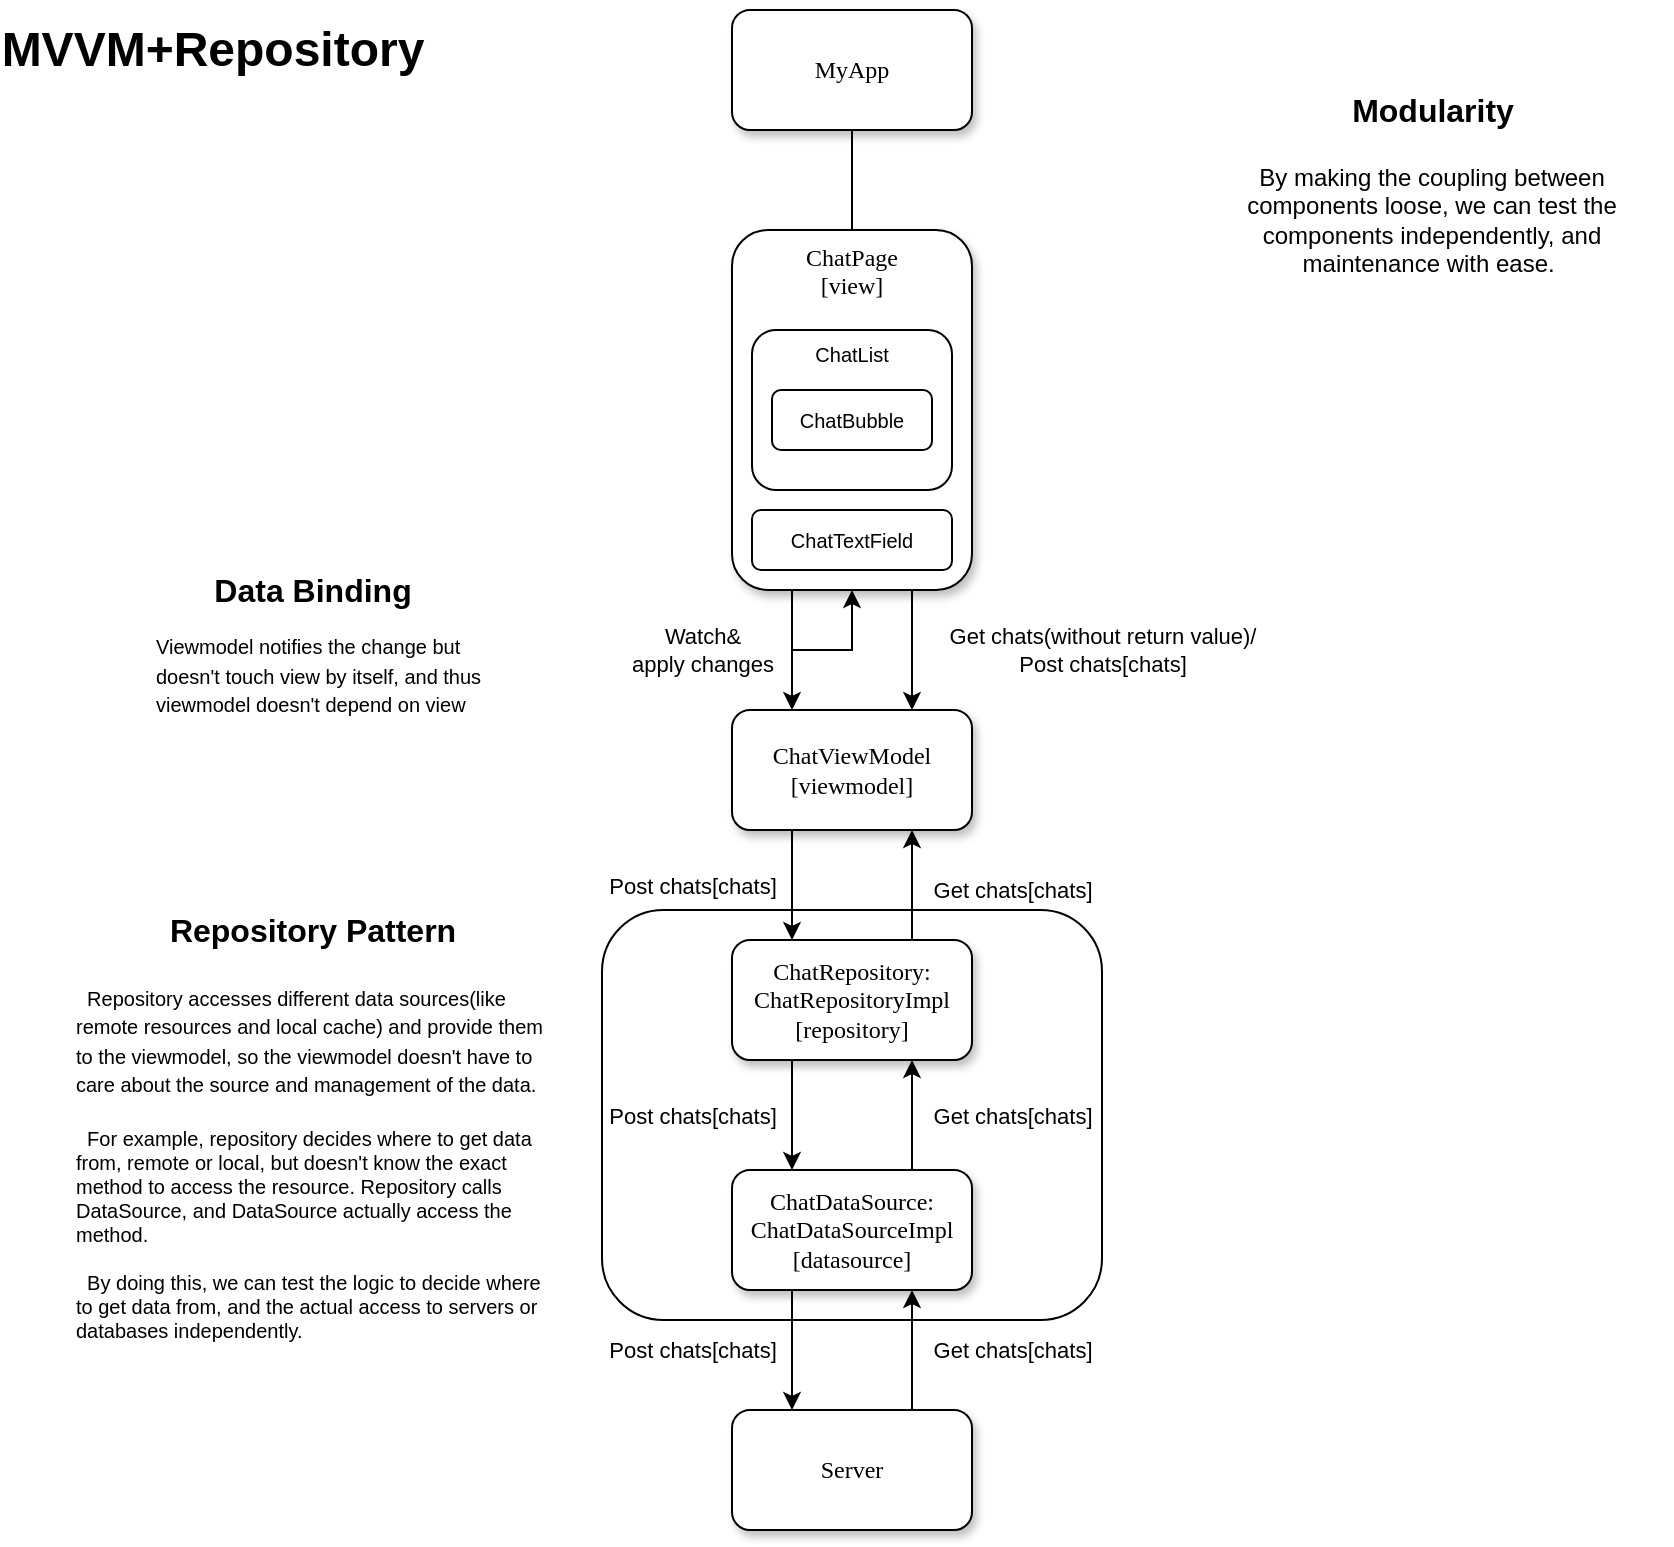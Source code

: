 <mxfile>
    <diagram name="Page-1" id="10a91c8b-09ff-31b1-d368-03940ed4cc9e">
        <mxGraphModel dx="2352" dy="932" grid="1" gridSize="10" guides="1" tooltips="1" connect="1" arrows="1" fold="1" page="1" pageScale="1" pageWidth="1100" pageHeight="850" background="none" math="0" shadow="0">
            <root>
                <mxCell id="0"/>
                <mxCell id="1" parent="0"/>
                <mxCell id="xEOuOQlPAfz4LEN3EPyu-54" value="" style="rounded=1;whiteSpace=wrap;html=1;fontSize=16;" parent="1" vertex="1">
                    <mxGeometry x="435" y="490" width="250" height="205" as="geometry"/>
                </mxCell>
                <mxCell id="62893188c0fa7362-1" value="MyApp" style="whiteSpace=wrap;html=1;rounded=1;shadow=1;labelBackgroundColor=none;strokeWidth=1;fontFamily=Verdana;fontSize=12;align=center;" parent="1" vertex="1">
                    <mxGeometry x="500" y="40" width="120" height="60" as="geometry"/>
                </mxCell>
                <mxCell id="xEOuOQlPAfz4LEN3EPyu-15" style="edgeStyle=orthogonalEdgeStyle;rounded=0;comic=0;orthogonalLoop=1;jettySize=auto;html=1;labelBorderColor=none;entryX=0.5;entryY=1;entryDx=0;entryDy=0;" parent="1" target="62893188c0fa7362-2" edge="1">
                    <mxGeometry relative="1" as="geometry">
                        <mxPoint x="610" y="360" as="targetPoint"/>
                        <mxPoint x="530" y="360" as="sourcePoint"/>
                        <Array as="points">
                            <mxPoint x="560" y="360"/>
                        </Array>
                    </mxGeometry>
                </mxCell>
                <mxCell id="62893188c0fa7362-2" value="&lt;span&gt;ChatPage&lt;br&gt;[view]&lt;br&gt;&lt;/span&gt;" style="whiteSpace=wrap;html=1;rounded=1;shadow=1;labelBackgroundColor=none;strokeWidth=1;fontFamily=Verdana;fontSize=12;align=center;verticalAlign=top;" parent="1" vertex="1">
                    <mxGeometry x="500" y="150" width="120" height="180" as="geometry"/>
                </mxCell>
                <mxCell id="62893188c0fa7362-5" value="" style="rounded=0;html=1;labelBackgroundColor=none;startArrow=none;startFill=0;startSize=5;endArrow=none;endFill=0;endSize=5;jettySize=auto;orthogonalLoop=1;strokeWidth=1;fontFamily=Verdana;fontSize=12" parent="1" source="62893188c0fa7362-1" target="62893188c0fa7362-2" edge="1">
                    <mxGeometry x="-0.359" y="-11" relative="1" as="geometry">
                        <mxPoint as="offset"/>
                    </mxGeometry>
                </mxCell>
                <mxCell id="62893188c0fa7362-8" value="&lt;span&gt;ChatViewModel&lt;br&gt;[viewmodel]&lt;/span&gt;" style="whiteSpace=wrap;html=1;rounded=1;shadow=1;labelBackgroundColor=none;strokeWidth=1;fontFamily=Verdana;fontSize=12;align=center;" parent="1" vertex="1">
                    <mxGeometry x="500" y="390" width="120" height="60" as="geometry"/>
                </mxCell>
                <mxCell id="xEOuOQlPAfz4LEN3EPyu-12" value="" style="endArrow=classic;html=1;rounded=0;labelBorderColor=none;comic=0;exitX=0.25;exitY=1;exitDx=0;exitDy=0;" parent="1" source="62893188c0fa7362-2" edge="1">
                    <mxGeometry relative="1" as="geometry">
                        <mxPoint x="570" y="340" as="sourcePoint"/>
                        <mxPoint x="530" y="390" as="targetPoint"/>
                    </mxGeometry>
                </mxCell>
                <mxCell id="xEOuOQlPAfz4LEN3EPyu-13" value="Watch&amp;amp;&lt;br&gt;apply changes" style="edgeLabel;resizable=0;html=1;align=center;verticalAlign=middle;" parent="xEOuOQlPAfz4LEN3EPyu-12" connectable="0" vertex="1">
                    <mxGeometry relative="1" as="geometry">
                        <mxPoint x="-45" as="offset"/>
                    </mxGeometry>
                </mxCell>
                <mxCell id="xEOuOQlPAfz4LEN3EPyu-16" value="&lt;span&gt;ChatRepository: ChatRepositoryImpl&lt;br&gt;[repository]&lt;/span&gt;" style="whiteSpace=wrap;html=1;rounded=1;shadow=1;labelBackgroundColor=none;strokeWidth=1;fontFamily=Verdana;fontSize=12;align=center;" parent="1" vertex="1">
                    <mxGeometry x="500" y="505" width="120" height="60" as="geometry"/>
                </mxCell>
                <mxCell id="xEOuOQlPAfz4LEN3EPyu-24" value="" style="endArrow=classic;html=1;rounded=0;labelBorderColor=none;comic=0;exitX=0.75;exitY=0;exitDx=0;exitDy=0;entryX=0.75;entryY=1;entryDx=0;entryDy=0;" parent="1" source="xEOuOQlPAfz4LEN3EPyu-16" target="62893188c0fa7362-8" edge="1">
                    <mxGeometry relative="1" as="geometry">
                        <mxPoint x="580" y="490" as="sourcePoint"/>
                        <mxPoint x="680" y="490" as="targetPoint"/>
                    </mxGeometry>
                </mxCell>
                <mxCell id="xEOuOQlPAfz4LEN3EPyu-25" value="Get chats[chats]" style="edgeLabel;resizable=0;html=1;align=center;verticalAlign=middle;" parent="xEOuOQlPAfz4LEN3EPyu-24" connectable="0" vertex="1">
                    <mxGeometry relative="1" as="geometry">
                        <mxPoint x="50" y="2" as="offset"/>
                    </mxGeometry>
                </mxCell>
                <mxCell id="xEOuOQlPAfz4LEN3EPyu-26" value="" style="endArrow=classic;html=1;rounded=0;labelBorderColor=none;comic=0;exitX=0.25;exitY=1;exitDx=0;exitDy=0;entryX=0.25;entryY=0;entryDx=0;entryDy=0;" parent="1" source="62893188c0fa7362-8" target="xEOuOQlPAfz4LEN3EPyu-16" edge="1">
                    <mxGeometry relative="1" as="geometry">
                        <mxPoint x="530" y="470" as="sourcePoint"/>
                        <mxPoint x="630" y="470" as="targetPoint"/>
                    </mxGeometry>
                </mxCell>
                <mxCell id="xEOuOQlPAfz4LEN3EPyu-27" value="Post chats[chats]" style="edgeLabel;resizable=0;html=1;align=center;verticalAlign=middle;" parent="xEOuOQlPAfz4LEN3EPyu-26" connectable="0" vertex="1">
                    <mxGeometry relative="1" as="geometry">
                        <mxPoint x="-50" as="offset"/>
                    </mxGeometry>
                </mxCell>
                <mxCell id="xEOuOQlPAfz4LEN3EPyu-28" value="" style="endArrow=classic;html=1;rounded=0;labelBorderColor=none;comic=0;exitX=0.75;exitY=1;exitDx=0;exitDy=0;entryX=0.75;entryY=0;entryDx=0;entryDy=0;" parent="1" source="62893188c0fa7362-2" target="62893188c0fa7362-8" edge="1">
                    <mxGeometry relative="1" as="geometry">
                        <mxPoint x="600" y="350" as="sourcePoint"/>
                        <mxPoint x="700" y="350" as="targetPoint"/>
                        <Array as="points">
                            <mxPoint x="590" y="360"/>
                        </Array>
                    </mxGeometry>
                </mxCell>
                <mxCell id="xEOuOQlPAfz4LEN3EPyu-29" value="Get chats(without return value)/&lt;br&gt;Post chats[chats]" style="edgeLabel;resizable=0;html=1;align=center;verticalAlign=middle;" parent="xEOuOQlPAfz4LEN3EPyu-28" connectable="0" vertex="1">
                    <mxGeometry relative="1" as="geometry">
                        <mxPoint x="95" as="offset"/>
                    </mxGeometry>
                </mxCell>
                <mxCell id="xEOuOQlPAfz4LEN3EPyu-32" value="ChatDataSource:&lt;br&gt;ChatDataSourceImpl&lt;br&gt;[datasource]" style="whiteSpace=wrap;html=1;rounded=1;shadow=1;labelBackgroundColor=none;strokeWidth=1;fontFamily=Verdana;fontSize=12;align=center;" parent="1" vertex="1">
                    <mxGeometry x="500" y="620" width="120" height="60" as="geometry"/>
                </mxCell>
                <mxCell id="xEOuOQlPAfz4LEN3EPyu-34" value="" style="endArrow=classic;html=1;rounded=0;labelBorderColor=none;comic=0;exitX=0.25;exitY=1;exitDx=0;exitDy=0;entryX=0.25;entryY=0;entryDx=0;entryDy=0;" parent="1" source="xEOuOQlPAfz4LEN3EPyu-16" target="xEOuOQlPAfz4LEN3EPyu-32" edge="1">
                    <mxGeometry relative="1" as="geometry">
                        <mxPoint x="540" y="580" as="sourcePoint"/>
                        <mxPoint x="640" y="580" as="targetPoint"/>
                    </mxGeometry>
                </mxCell>
                <mxCell id="xEOuOQlPAfz4LEN3EPyu-35" value="Post chats[chats]" style="edgeLabel;resizable=0;html=1;align=center;verticalAlign=middle;" parent="xEOuOQlPAfz4LEN3EPyu-34" connectable="0" vertex="1">
                    <mxGeometry relative="1" as="geometry">
                        <mxPoint x="-50" as="offset"/>
                    </mxGeometry>
                </mxCell>
                <mxCell id="xEOuOQlPAfz4LEN3EPyu-39" value="" style="endArrow=classic;html=1;rounded=0;labelBorderColor=none;comic=0;exitX=0.75;exitY=0;exitDx=0;exitDy=0;entryX=0.75;entryY=1;entryDx=0;entryDy=0;" parent="1" source="xEOuOQlPAfz4LEN3EPyu-32" target="xEOuOQlPAfz4LEN3EPyu-16" edge="1">
                    <mxGeometry relative="1" as="geometry">
                        <mxPoint x="620" y="600" as="sourcePoint"/>
                        <mxPoint x="720" y="600" as="targetPoint"/>
                    </mxGeometry>
                </mxCell>
                <mxCell id="xEOuOQlPAfz4LEN3EPyu-40" value="Get chats[chats]" style="edgeLabel;resizable=0;html=1;align=center;verticalAlign=middle;" parent="xEOuOQlPAfz4LEN3EPyu-39" connectable="0" vertex="1">
                    <mxGeometry relative="1" as="geometry">
                        <mxPoint x="50" as="offset"/>
                    </mxGeometry>
                </mxCell>
                <mxCell id="xEOuOQlPAfz4LEN3EPyu-41" value="Server" style="whiteSpace=wrap;html=1;rounded=1;shadow=1;labelBackgroundColor=none;strokeWidth=1;fontFamily=Verdana;fontSize=12;align=center;" parent="1" vertex="1">
                    <mxGeometry x="500" y="740" width="120" height="60" as="geometry"/>
                </mxCell>
                <mxCell id="xEOuOQlPAfz4LEN3EPyu-42" value="" style="endArrow=classic;html=1;rounded=0;labelBorderColor=none;comic=0;exitX=0.25;exitY=1;exitDx=0;exitDy=0;entryX=0.25;entryY=0;entryDx=0;entryDy=0;" parent="1" source="xEOuOQlPAfz4LEN3EPyu-32" target="xEOuOQlPAfz4LEN3EPyu-41" edge="1">
                    <mxGeometry relative="1" as="geometry">
                        <mxPoint x="520" y="710" as="sourcePoint"/>
                        <mxPoint x="620" y="710" as="targetPoint"/>
                    </mxGeometry>
                </mxCell>
                <mxCell id="xEOuOQlPAfz4LEN3EPyu-43" value="Post chats[chats]" style="edgeLabel;resizable=0;html=1;align=center;verticalAlign=middle;" parent="xEOuOQlPAfz4LEN3EPyu-42" connectable="0" vertex="1">
                    <mxGeometry relative="1" as="geometry">
                        <mxPoint x="-50" as="offset"/>
                    </mxGeometry>
                </mxCell>
                <mxCell id="xEOuOQlPAfz4LEN3EPyu-44" value="" style="endArrow=classic;html=1;rounded=0;labelBorderColor=none;comic=0;exitX=0.75;exitY=0;exitDx=0;exitDy=0;entryX=0.75;entryY=1;entryDx=0;entryDy=0;" parent="1" source="xEOuOQlPAfz4LEN3EPyu-41" edge="1">
                    <mxGeometry relative="1" as="geometry">
                        <mxPoint x="590" y="735" as="sourcePoint"/>
                        <mxPoint x="590" y="680" as="targetPoint"/>
                    </mxGeometry>
                </mxCell>
                <mxCell id="xEOuOQlPAfz4LEN3EPyu-45" value="Get chats[chats]" style="edgeLabel;resizable=0;html=1;align=center;verticalAlign=middle;" parent="xEOuOQlPAfz4LEN3EPyu-44" connectable="0" vertex="1">
                    <mxGeometry relative="1" as="geometry">
                        <mxPoint x="50" as="offset"/>
                    </mxGeometry>
                </mxCell>
                <mxCell id="xEOuOQlPAfz4LEN3EPyu-49" value="&lt;font style=&quot;font-size: 10px&quot;&gt;&lt;br&gt;Viewmodel notifies the change but doesn't touch view by itself, and thus viewmodel doesn't depend on view&lt;/font&gt;" style="text;html=1;strokeColor=none;fillColor=none;align=left;verticalAlign=middle;whiteSpace=wrap;rounded=0;" parent="1" vertex="1">
                    <mxGeometry x="210" y="320" width="170" height="90" as="geometry"/>
                </mxCell>
                <mxCell id="xEOuOQlPAfz4LEN3EPyu-51" value="Data Binding" style="text;strokeColor=none;fillColor=none;html=1;fontSize=16;fontStyle=1;verticalAlign=middle;align=center;" parent="1" vertex="1">
                    <mxGeometry x="240" y="310" width="100" height="40" as="geometry"/>
                </mxCell>
                <mxCell id="xEOuOQlPAfz4LEN3EPyu-55" value="&lt;font style=&quot;font-size: 10px&quot;&gt;&amp;nbsp; Repository accesses different data sources(like remote resources and local cache) and provide them to the viewmodel, so the viewmodel doesn't have to care about the source and management of the data.&lt;br&gt;&lt;br&gt;&lt;div&gt;&lt;span&gt;&amp;nbsp; For example, repository decides where to get data from, remote or local, but doesn't know the exact method to access the resource. Repository calls DataSource, and DataSource actually access the method.&lt;/span&gt;&lt;/div&gt;&lt;div&gt;&lt;span&gt;&lt;br&gt;&lt;/span&gt;&lt;/div&gt;&lt;div&gt;&lt;span&gt;&amp;nbsp; By doing this, we can test the logic to decide where to get data from, and the actual access to servers or databases independently.&lt;/span&gt;&lt;/div&gt;&lt;/font&gt;" style="text;html=1;strokeColor=none;fillColor=none;align=left;verticalAlign=top;whiteSpace=wrap;rounded=0;" parent="1" vertex="1">
                    <mxGeometry x="170" y="520" width="240" height="190" as="geometry"/>
                </mxCell>
                <mxCell id="xEOuOQlPAfz4LEN3EPyu-56" value="Repository Pattern" style="text;strokeColor=none;fillColor=none;html=1;fontSize=16;fontStyle=1;verticalAlign=middle;align=center;" parent="1" vertex="1">
                    <mxGeometry x="240" y="480" width="100" height="40" as="geometry"/>
                </mxCell>
                <mxCell id="xEOuOQlPAfz4LEN3EPyu-57" value="ChatList" style="rounded=1;whiteSpace=wrap;html=1;fontSize=10;verticalAlign=top;" parent="1" vertex="1">
                    <mxGeometry x="510" y="200" width="100" height="80" as="geometry"/>
                </mxCell>
                <mxCell id="xEOuOQlPAfz4LEN3EPyu-58" value="ChatTextField" style="rounded=1;whiteSpace=wrap;html=1;fontSize=10;" parent="1" vertex="1">
                    <mxGeometry x="510" y="290" width="100" height="30" as="geometry"/>
                </mxCell>
                <mxCell id="xEOuOQlPAfz4LEN3EPyu-59" value="ChatBubble" style="rounded=1;whiteSpace=wrap;html=1;fontSize=10;" parent="1" vertex="1">
                    <mxGeometry x="520" y="230" width="80" height="30" as="geometry"/>
                </mxCell>
                <mxCell id="xEOuOQlPAfz4LEN3EPyu-60" value="MVVM+Repository" style="text;strokeColor=none;fillColor=none;html=1;fontSize=24;fontStyle=1;verticalAlign=middle;align=center;" parent="1" vertex="1">
                    <mxGeometry x="190" y="40" width="100" height="40" as="geometry"/>
                </mxCell>
                <mxCell id="3E0-rTflDkByDwFGI8Ox-1" value="By making the coupling between components loose, we can test the components independently, and maintenance with ease.&amp;nbsp;" style="text;html=1;strokeColor=none;fillColor=none;align=center;verticalAlign=top;whiteSpace=wrap;rounded=0;" parent="1" vertex="1">
                    <mxGeometry x="730" y="110" width="240" height="140" as="geometry"/>
                </mxCell>
                <mxCell id="3E0-rTflDkByDwFGI8Ox-2" value="Modularity" style="text;strokeColor=none;fillColor=none;html=1;fontSize=16;fontStyle=1;verticalAlign=middle;align=center;" parent="1" vertex="1">
                    <mxGeometry x="800" y="70" width="100" height="40" as="geometry"/>
                </mxCell>
            </root>
        </mxGraphModel>
    </diagram>
</mxfile>